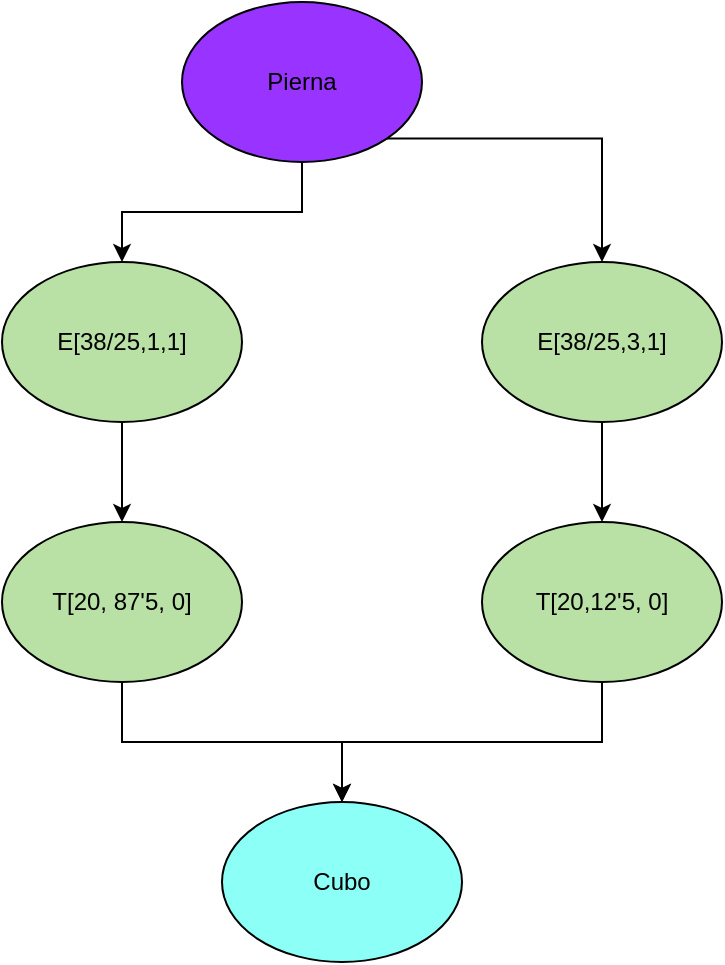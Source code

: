 <mxfile version="16.5.3" type="github">
  <diagram id="krBI8kT6g6ZMfQQ0Icqa" name="Page-1">
    <mxGraphModel dx="653" dy="910" grid="1" gridSize="10" guides="1" tooltips="1" connect="1" arrows="1" fold="1" page="1" pageScale="1" pageWidth="850" pageHeight="1100" math="0" shadow="0">
      <root>
        <mxCell id="0" />
        <mxCell id="1" parent="0" />
        <mxCell id="rHuEny_SGPfgpW1nrN5e-9" style="edgeStyle=orthogonalEdgeStyle;rounded=0;orthogonalLoop=1;jettySize=auto;html=1;exitX=0.5;exitY=1;exitDx=0;exitDy=0;" parent="1" source="rHuEny_SGPfgpW1nrN5e-1" target="rHuEny_SGPfgpW1nrN5e-2" edge="1">
          <mxGeometry relative="1" as="geometry" />
        </mxCell>
        <mxCell id="rHuEny_SGPfgpW1nrN5e-11" style="edgeStyle=orthogonalEdgeStyle;rounded=0;orthogonalLoop=1;jettySize=auto;html=1;exitX=1;exitY=1;exitDx=0;exitDy=0;" parent="1" source="rHuEny_SGPfgpW1nrN5e-1" target="rHuEny_SGPfgpW1nrN5e-7" edge="1">
          <mxGeometry relative="1" as="geometry" />
        </mxCell>
        <mxCell id="rHuEny_SGPfgpW1nrN5e-1" value="Pierna" style="ellipse;whiteSpace=wrap;html=1;fillColor=#9933FF;" parent="1" vertex="1">
          <mxGeometry x="170" y="150" width="120" height="80" as="geometry" />
        </mxCell>
        <mxCell id="rHuEny_SGPfgpW1nrN5e-10" style="edgeStyle=orthogonalEdgeStyle;rounded=0;orthogonalLoop=1;jettySize=auto;html=1;exitX=0.5;exitY=1;exitDx=0;exitDy=0;" parent="1" source="rHuEny_SGPfgpW1nrN5e-2" target="rHuEny_SGPfgpW1nrN5e-4" edge="1">
          <mxGeometry relative="1" as="geometry" />
        </mxCell>
        <mxCell id="rHuEny_SGPfgpW1nrN5e-2" value="E[38/25,1,1]" style="ellipse;whiteSpace=wrap;html=1;fillColor=#B9E0A5;" parent="1" vertex="1">
          <mxGeometry x="80" y="280" width="120" height="80" as="geometry" />
        </mxCell>
        <mxCell id="rHuEny_SGPfgpW1nrN5e-13" style="edgeStyle=orthogonalEdgeStyle;rounded=0;orthogonalLoop=1;jettySize=auto;html=1;exitX=0.5;exitY=1;exitDx=0;exitDy=0;" parent="1" source="rHuEny_SGPfgpW1nrN5e-4" target="rHuEny_SGPfgpW1nrN5e-6" edge="1">
          <mxGeometry relative="1" as="geometry" />
        </mxCell>
        <mxCell id="rHuEny_SGPfgpW1nrN5e-4" value="T[20, 87&#39;5, 0]" style="ellipse;whiteSpace=wrap;html=1;fillColor=#B9E0A5;" parent="1" vertex="1">
          <mxGeometry x="80" y="410" width="120" height="80" as="geometry" />
        </mxCell>
        <mxCell id="rHuEny_SGPfgpW1nrN5e-6" value="Cubo" style="ellipse;whiteSpace=wrap;html=1;fillColor=#8CFFF7;" parent="1" vertex="1">
          <mxGeometry x="190" y="550" width="120" height="80" as="geometry" />
        </mxCell>
        <mxCell id="rHuEny_SGPfgpW1nrN5e-12" style="edgeStyle=orthogonalEdgeStyle;rounded=0;orthogonalLoop=1;jettySize=auto;html=1;exitX=0.5;exitY=1;exitDx=0;exitDy=0;" parent="1" source="rHuEny_SGPfgpW1nrN5e-7" target="rHuEny_SGPfgpW1nrN5e-8" edge="1">
          <mxGeometry relative="1" as="geometry" />
        </mxCell>
        <mxCell id="rHuEny_SGPfgpW1nrN5e-7" value="E[38/25,3,1]" style="ellipse;whiteSpace=wrap;html=1;fillColor=#B9E0A5;" parent="1" vertex="1">
          <mxGeometry x="320" y="280" width="120" height="80" as="geometry" />
        </mxCell>
        <mxCell id="rHuEny_SGPfgpW1nrN5e-14" style="edgeStyle=orthogonalEdgeStyle;rounded=0;orthogonalLoop=1;jettySize=auto;html=1;exitX=0.5;exitY=1;exitDx=0;exitDy=0;" parent="1" source="rHuEny_SGPfgpW1nrN5e-8" target="rHuEny_SGPfgpW1nrN5e-6" edge="1">
          <mxGeometry relative="1" as="geometry" />
        </mxCell>
        <mxCell id="rHuEny_SGPfgpW1nrN5e-8" value="T[20,12&#39;5, 0]" style="ellipse;whiteSpace=wrap;html=1;fillColor=#B9E0A5;" parent="1" vertex="1">
          <mxGeometry x="320" y="410" width="120" height="80" as="geometry" />
        </mxCell>
      </root>
    </mxGraphModel>
  </diagram>
</mxfile>
